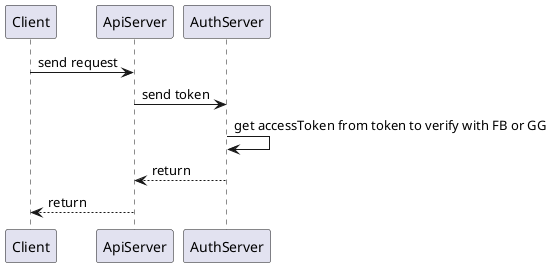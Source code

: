 @startuml access_api_server

Client -> ApiServer: send request
ApiServer -> AuthServer: send token
AuthServer -> AuthServer: get accessToken from token to verify with FB or GG
AuthServer --> ApiServer: return
ApiServer --> Client: return

@enduml